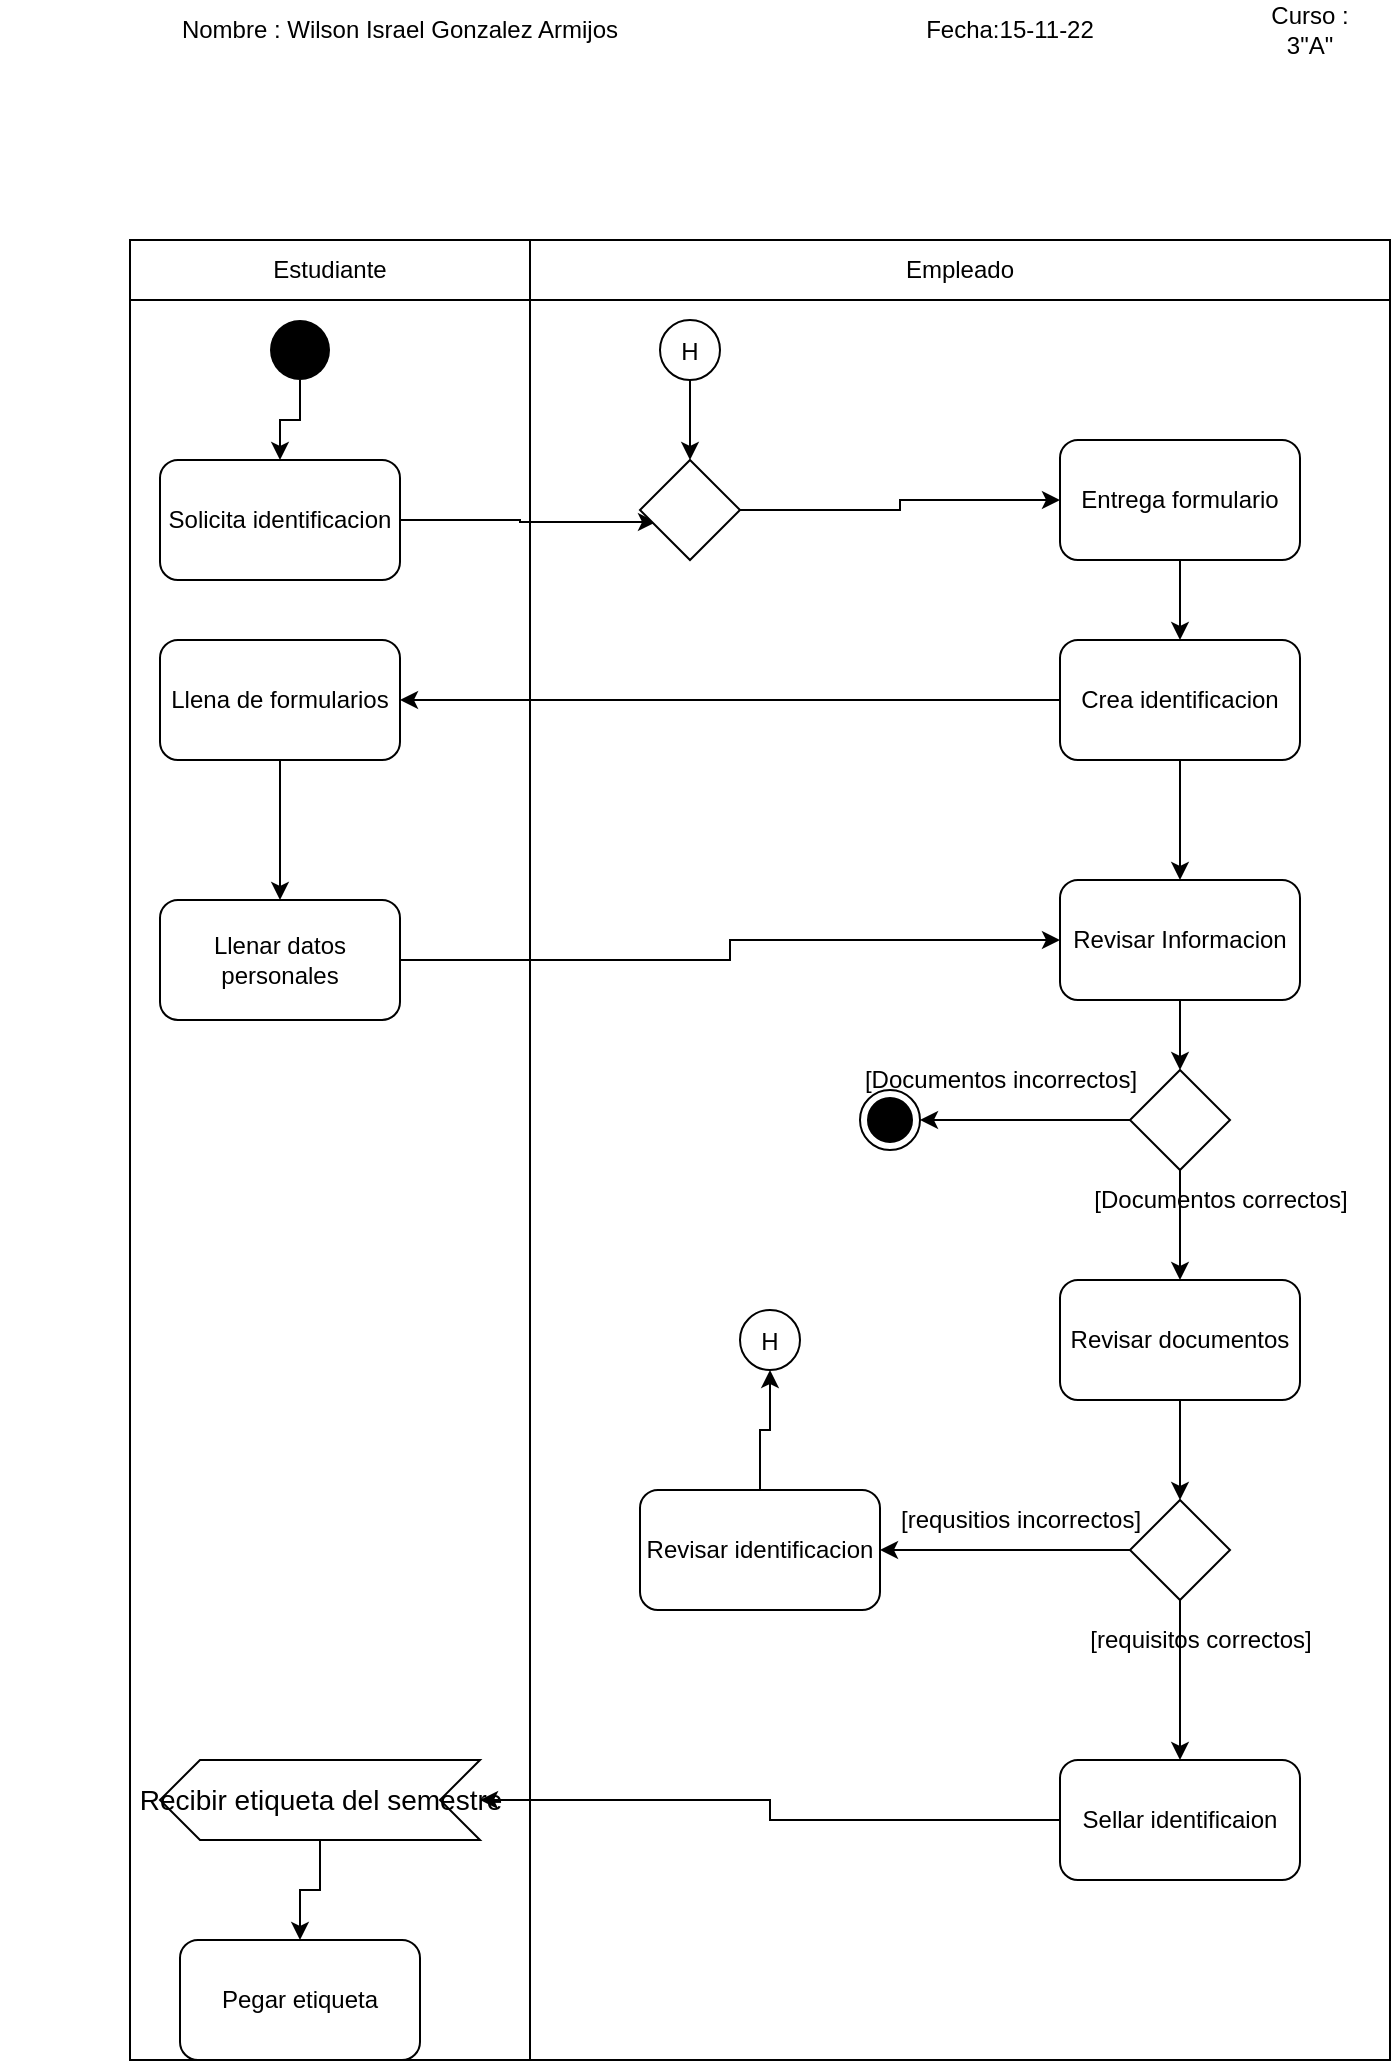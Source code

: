 <mxfile version="20.3.0" type="device"><diagram id="UHjTYNkmMKKwCkKNfUmT" name="Página-1"><mxGraphModel dx="1422" dy="865" grid="1" gridSize="10" guides="1" tooltips="1" connect="1" arrows="1" fold="1" page="1" pageScale="1" pageWidth="827" pageHeight="1169" math="0" shadow="0"><root><mxCell id="0"/><mxCell id="1" parent="0"/><mxCell id="IzPIhsZJ5Bcwvkke2z1e-57" value="" style="shape=table;startSize=0;container=1;collapsible=0;childLayout=tableLayout;" vertex="1" parent="1"><mxGeometry x="95" y="120" width="630" height="910" as="geometry"/></mxCell><mxCell id="IzPIhsZJ5Bcwvkke2z1e-58" value="" style="shape=tableRow;horizontal=0;startSize=0;swimlaneHead=0;swimlaneBody=0;top=0;left=0;bottom=0;right=0;collapsible=0;dropTarget=0;fillColor=none;points=[[0,0.5],[1,0.5]];portConstraint=eastwest;" vertex="1" parent="IzPIhsZJ5Bcwvkke2z1e-57"><mxGeometry width="630" height="30" as="geometry"/></mxCell><mxCell id="IzPIhsZJ5Bcwvkke2z1e-59" value="Estudiante" style="shape=partialRectangle;html=1;whiteSpace=wrap;connectable=0;overflow=hidden;fillColor=none;top=0;left=0;bottom=0;right=0;pointerEvents=1;" vertex="1" parent="IzPIhsZJ5Bcwvkke2z1e-58"><mxGeometry width="200" height="30" as="geometry"><mxRectangle width="200" height="30" as="alternateBounds"/></mxGeometry></mxCell><mxCell id="IzPIhsZJ5Bcwvkke2z1e-60" value="Empleado" style="shape=partialRectangle;html=1;whiteSpace=wrap;connectable=0;overflow=hidden;fillColor=none;top=0;left=0;bottom=0;right=0;pointerEvents=1;" vertex="1" parent="IzPIhsZJ5Bcwvkke2z1e-58"><mxGeometry x="200" width="430" height="30" as="geometry"><mxRectangle width="430" height="30" as="alternateBounds"/></mxGeometry></mxCell><mxCell id="IzPIhsZJ5Bcwvkke2z1e-61" value="" style="shape=tableRow;horizontal=0;startSize=0;swimlaneHead=0;swimlaneBody=0;top=0;left=0;bottom=0;right=0;collapsible=0;dropTarget=0;fillColor=none;points=[[0,0.5],[1,0.5]];portConstraint=eastwest;" vertex="1" parent="IzPIhsZJ5Bcwvkke2z1e-57"><mxGeometry y="30" width="630" height="880" as="geometry"/></mxCell><mxCell id="IzPIhsZJ5Bcwvkke2z1e-62" value="" style="shape=partialRectangle;html=1;whiteSpace=wrap;connectable=0;overflow=hidden;fillColor=none;top=0;left=0;bottom=0;right=0;pointerEvents=1;" vertex="1" parent="IzPIhsZJ5Bcwvkke2z1e-61"><mxGeometry width="200" height="880" as="geometry"><mxRectangle width="200" height="880" as="alternateBounds"/></mxGeometry></mxCell><mxCell id="IzPIhsZJ5Bcwvkke2z1e-63" value="" style="shape=partialRectangle;html=1;whiteSpace=wrap;connectable=0;overflow=hidden;fillColor=none;top=0;left=0;bottom=0;right=0;pointerEvents=1;" vertex="1" parent="IzPIhsZJ5Bcwvkke2z1e-61"><mxGeometry x="200" width="430" height="880" as="geometry"><mxRectangle width="430" height="880" as="alternateBounds"/></mxGeometry></mxCell><mxCell id="IzPIhsZJ5Bcwvkke2z1e-29" style="edgeStyle=orthogonalEdgeStyle;rounded=0;orthogonalLoop=1;jettySize=auto;html=1;entryX=0.16;entryY=0.62;entryDx=0;entryDy=0;entryPerimeter=0;" edge="1" parent="1" source="IzPIhsZJ5Bcwvkke2z1e-2" target="IzPIhsZJ5Bcwvkke2z1e-3"><mxGeometry relative="1" as="geometry"/></mxCell><mxCell id="IzPIhsZJ5Bcwvkke2z1e-2" value="Solicita identificacion" style="rounded=1;whiteSpace=wrap;html=1;" vertex="1" parent="1"><mxGeometry x="110" y="230" width="120" height="60" as="geometry"/></mxCell><mxCell id="IzPIhsZJ5Bcwvkke2z1e-30" style="edgeStyle=orthogonalEdgeStyle;rounded=0;orthogonalLoop=1;jettySize=auto;html=1;" edge="1" parent="1" source="IzPIhsZJ5Bcwvkke2z1e-3" target="IzPIhsZJ5Bcwvkke2z1e-4"><mxGeometry relative="1" as="geometry"/></mxCell><mxCell id="IzPIhsZJ5Bcwvkke2z1e-3" value="" style="rhombus;whiteSpace=wrap;html=1;" vertex="1" parent="1"><mxGeometry x="350" y="230" width="50" height="50" as="geometry"/></mxCell><mxCell id="IzPIhsZJ5Bcwvkke2z1e-31" style="edgeStyle=orthogonalEdgeStyle;rounded=0;orthogonalLoop=1;jettySize=auto;html=1;" edge="1" parent="1" source="IzPIhsZJ5Bcwvkke2z1e-4" target="IzPIhsZJ5Bcwvkke2z1e-5"><mxGeometry relative="1" as="geometry"/></mxCell><mxCell id="IzPIhsZJ5Bcwvkke2z1e-4" value="Entrega formulario" style="rounded=1;whiteSpace=wrap;html=1;" vertex="1" parent="1"><mxGeometry x="560" y="220" width="120" height="60" as="geometry"/></mxCell><mxCell id="IzPIhsZJ5Bcwvkke2z1e-32" style="edgeStyle=orthogonalEdgeStyle;rounded=0;orthogonalLoop=1;jettySize=auto;html=1;entryX=1;entryY=0.5;entryDx=0;entryDy=0;" edge="1" parent="1" source="IzPIhsZJ5Bcwvkke2z1e-5" target="IzPIhsZJ5Bcwvkke2z1e-6"><mxGeometry relative="1" as="geometry"/></mxCell><mxCell id="IzPIhsZJ5Bcwvkke2z1e-35" style="edgeStyle=orthogonalEdgeStyle;rounded=0;orthogonalLoop=1;jettySize=auto;html=1;" edge="1" parent="1" source="IzPIhsZJ5Bcwvkke2z1e-5" target="IzPIhsZJ5Bcwvkke2z1e-8"><mxGeometry relative="1" as="geometry"/></mxCell><mxCell id="IzPIhsZJ5Bcwvkke2z1e-5" value="Crea identificacion" style="rounded=1;whiteSpace=wrap;html=1;" vertex="1" parent="1"><mxGeometry x="560" y="320" width="120" height="60" as="geometry"/></mxCell><mxCell id="IzPIhsZJ5Bcwvkke2z1e-33" style="edgeStyle=orthogonalEdgeStyle;rounded=0;orthogonalLoop=1;jettySize=auto;html=1;" edge="1" parent="1" source="IzPIhsZJ5Bcwvkke2z1e-6" target="IzPIhsZJ5Bcwvkke2z1e-7"><mxGeometry relative="1" as="geometry"/></mxCell><mxCell id="IzPIhsZJ5Bcwvkke2z1e-6" value="Llena de formularios" style="rounded=1;whiteSpace=wrap;html=1;" vertex="1" parent="1"><mxGeometry x="110" y="320" width="120" height="60" as="geometry"/></mxCell><mxCell id="IzPIhsZJ5Bcwvkke2z1e-34" style="edgeStyle=orthogonalEdgeStyle;rounded=0;orthogonalLoop=1;jettySize=auto;html=1;" edge="1" parent="1" source="IzPIhsZJ5Bcwvkke2z1e-7" target="IzPIhsZJ5Bcwvkke2z1e-8"><mxGeometry relative="1" as="geometry"/></mxCell><mxCell id="IzPIhsZJ5Bcwvkke2z1e-7" value="Llenar datos personales" style="rounded=1;whiteSpace=wrap;html=1;" vertex="1" parent="1"><mxGeometry x="110" y="450" width="120" height="60" as="geometry"/></mxCell><mxCell id="IzPIhsZJ5Bcwvkke2z1e-38" style="edgeStyle=orthogonalEdgeStyle;rounded=0;orthogonalLoop=1;jettySize=auto;html=1;" edge="1" parent="1" source="IzPIhsZJ5Bcwvkke2z1e-8" target="IzPIhsZJ5Bcwvkke2z1e-9"><mxGeometry relative="1" as="geometry"/></mxCell><mxCell id="IzPIhsZJ5Bcwvkke2z1e-8" value="Revisar Informacion" style="rounded=1;whiteSpace=wrap;html=1;" vertex="1" parent="1"><mxGeometry x="560" y="440" width="120" height="60" as="geometry"/></mxCell><mxCell id="IzPIhsZJ5Bcwvkke2z1e-11" style="edgeStyle=orthogonalEdgeStyle;rounded=0;orthogonalLoop=1;jettySize=auto;html=1;" edge="1" parent="1" source="IzPIhsZJ5Bcwvkke2z1e-9" target="IzPIhsZJ5Bcwvkke2z1e-10"><mxGeometry relative="1" as="geometry"/></mxCell><mxCell id="IzPIhsZJ5Bcwvkke2z1e-15" style="edgeStyle=orthogonalEdgeStyle;rounded=0;orthogonalLoop=1;jettySize=auto;html=1;" edge="1" parent="1" source="IzPIhsZJ5Bcwvkke2z1e-9" target="IzPIhsZJ5Bcwvkke2z1e-12"><mxGeometry relative="1" as="geometry"/></mxCell><mxCell id="IzPIhsZJ5Bcwvkke2z1e-9" value="" style="rhombus;whiteSpace=wrap;html=1;" vertex="1" parent="1"><mxGeometry x="595" y="535" width="50" height="50" as="geometry"/></mxCell><mxCell id="IzPIhsZJ5Bcwvkke2z1e-10" value="" style="ellipse;html=1;shape=endState;fillColor=strokeColor;" vertex="1" parent="1"><mxGeometry x="460" y="545" width="30" height="30" as="geometry"/></mxCell><mxCell id="IzPIhsZJ5Bcwvkke2z1e-17" style="edgeStyle=orthogonalEdgeStyle;rounded=0;orthogonalLoop=1;jettySize=auto;html=1;entryX=0.5;entryY=0;entryDx=0;entryDy=0;" edge="1" parent="1" source="IzPIhsZJ5Bcwvkke2z1e-12" target="IzPIhsZJ5Bcwvkke2z1e-14"><mxGeometry relative="1" as="geometry"/></mxCell><mxCell id="IzPIhsZJ5Bcwvkke2z1e-12" value="Revisar documentos" style="rounded=1;whiteSpace=wrap;html=1;" vertex="1" parent="1"><mxGeometry x="560" y="640" width="120" height="60" as="geometry"/></mxCell><mxCell id="IzPIhsZJ5Bcwvkke2z1e-26" style="edgeStyle=orthogonalEdgeStyle;rounded=0;orthogonalLoop=1;jettySize=auto;html=1;" edge="1" parent="1" source="IzPIhsZJ5Bcwvkke2z1e-13" target="IzPIhsZJ5Bcwvkke2z1e-25"><mxGeometry relative="1" as="geometry"/></mxCell><mxCell id="IzPIhsZJ5Bcwvkke2z1e-13" value="Revisar identificacion" style="rounded=1;whiteSpace=wrap;html=1;" vertex="1" parent="1"><mxGeometry x="350" y="745" width="120" height="60" as="geometry"/></mxCell><mxCell id="IzPIhsZJ5Bcwvkke2z1e-18" style="edgeStyle=orthogonalEdgeStyle;rounded=0;orthogonalLoop=1;jettySize=auto;html=1;entryX=1;entryY=0.5;entryDx=0;entryDy=0;" edge="1" parent="1" source="IzPIhsZJ5Bcwvkke2z1e-14" target="IzPIhsZJ5Bcwvkke2z1e-13"><mxGeometry relative="1" as="geometry"/></mxCell><mxCell id="IzPIhsZJ5Bcwvkke2z1e-20" style="edgeStyle=orthogonalEdgeStyle;rounded=0;orthogonalLoop=1;jettySize=auto;html=1;" edge="1" parent="1" source="IzPIhsZJ5Bcwvkke2z1e-14" target="IzPIhsZJ5Bcwvkke2z1e-19"><mxGeometry relative="1" as="geometry"/></mxCell><mxCell id="IzPIhsZJ5Bcwvkke2z1e-14" value="" style="rhombus;whiteSpace=wrap;html=1;" vertex="1" parent="1"><mxGeometry x="595" y="750" width="50" height="50" as="geometry"/></mxCell><mxCell id="IzPIhsZJ5Bcwvkke2z1e-23" style="edgeStyle=orthogonalEdgeStyle;rounded=0;orthogonalLoop=1;jettySize=auto;html=1;" edge="1" parent="1" source="IzPIhsZJ5Bcwvkke2z1e-19" target="IzPIhsZJ5Bcwvkke2z1e-21"><mxGeometry relative="1" as="geometry"/></mxCell><mxCell id="IzPIhsZJ5Bcwvkke2z1e-19" value="Sellar identificaion" style="rounded=1;whiteSpace=wrap;html=1;" vertex="1" parent="1"><mxGeometry x="560" y="880" width="120" height="60" as="geometry"/></mxCell><mxCell id="IzPIhsZJ5Bcwvkke2z1e-24" style="edgeStyle=orthogonalEdgeStyle;rounded=0;orthogonalLoop=1;jettySize=auto;html=1;" edge="1" parent="1" source="IzPIhsZJ5Bcwvkke2z1e-21" target="IzPIhsZJ5Bcwvkke2z1e-22"><mxGeometry relative="1" as="geometry"/></mxCell><mxCell id="IzPIhsZJ5Bcwvkke2z1e-21" value="Recibir etiqueta del semestre" style="html=1;shape=mxgraph.infographic.ribbonSimple;notch1=20;notch2=20;align=center;verticalAlign=middle;fontSize=14;fontStyle=0;fillColor=#FFFFFF;rotation=0;direction=west;" vertex="1" parent="1"><mxGeometry x="110" y="880" width="160" height="40" as="geometry"/></mxCell><mxCell id="IzPIhsZJ5Bcwvkke2z1e-22" value="Pegar etiqueta" style="rounded=1;whiteSpace=wrap;html=1;" vertex="1" parent="1"><mxGeometry x="120" y="970" width="120" height="60" as="geometry"/></mxCell><mxCell id="IzPIhsZJ5Bcwvkke2z1e-25" value="H" style="ellipse;fillColor=#ffffff;strokeColor=#000000;" vertex="1" parent="1"><mxGeometry x="400" y="655" width="30" height="30" as="geometry"/></mxCell><mxCell id="IzPIhsZJ5Bcwvkke2z1e-28" style="edgeStyle=orthogonalEdgeStyle;rounded=0;orthogonalLoop=1;jettySize=auto;html=1;" edge="1" parent="1" source="IzPIhsZJ5Bcwvkke2z1e-27" target="IzPIhsZJ5Bcwvkke2z1e-3"><mxGeometry relative="1" as="geometry"/></mxCell><mxCell id="IzPIhsZJ5Bcwvkke2z1e-27" value="H" style="ellipse;fillColor=#ffffff;strokeColor=#000000;" vertex="1" parent="1"><mxGeometry x="360" y="160" width="30" height="30" as="geometry"/></mxCell><mxCell id="IzPIhsZJ5Bcwvkke2z1e-36" value="[Documentos incorrectos]" style="text;html=1;align=center;verticalAlign=middle;resizable=0;points=[];autosize=1;strokeColor=none;fillColor=none;" vertex="1" parent="1"><mxGeometry x="450" y="525" width="160" height="30" as="geometry"/></mxCell><mxCell id="IzPIhsZJ5Bcwvkke2z1e-37" value="[Documentos correctos]" style="text;html=1;align=center;verticalAlign=middle;resizable=0;points=[];autosize=1;strokeColor=none;fillColor=none;" vertex="1" parent="1"><mxGeometry x="565" y="585" width="150" height="30" as="geometry"/></mxCell><mxCell id="IzPIhsZJ5Bcwvkke2z1e-39" value="[requsitios incorrectos]" style="text;html=1;align=center;verticalAlign=middle;resizable=0;points=[];autosize=1;strokeColor=none;fillColor=none;" vertex="1" parent="1"><mxGeometry x="470" y="745" width="140" height="30" as="geometry"/></mxCell><mxCell id="IzPIhsZJ5Bcwvkke2z1e-40" value="[requisitos correctos]" style="text;html=1;align=center;verticalAlign=middle;resizable=0;points=[];autosize=1;strokeColor=none;fillColor=none;" vertex="1" parent="1"><mxGeometry x="565" y="805" width="130" height="30" as="geometry"/></mxCell><mxCell id="IzPIhsZJ5Bcwvkke2z1e-65" style="edgeStyle=orthogonalEdgeStyle;rounded=0;orthogonalLoop=1;jettySize=auto;html=1;" edge="1" parent="1" source="IzPIhsZJ5Bcwvkke2z1e-64" target="IzPIhsZJ5Bcwvkke2z1e-2"><mxGeometry relative="1" as="geometry"/></mxCell><mxCell id="IzPIhsZJ5Bcwvkke2z1e-64" value="" style="ellipse;fillColor=#000000;strokeColor=none;" vertex="1" parent="1"><mxGeometry x="165" y="160" width="30" height="30" as="geometry"/></mxCell><mxCell id="IzPIhsZJ5Bcwvkke2z1e-66" value="Nombre : Wilson Israel Gonzalez Armijos" style="text;html=1;strokeColor=none;fillColor=none;align=center;verticalAlign=middle;whiteSpace=wrap;rounded=0;" vertex="1" parent="1"><mxGeometry x="30" width="400" height="30" as="geometry"/></mxCell><mxCell id="IzPIhsZJ5Bcwvkke2z1e-67" value="Fecha:15-11-22" style="text;html=1;strokeColor=none;fillColor=none;align=center;verticalAlign=middle;whiteSpace=wrap;rounded=0;" vertex="1" parent="1"><mxGeometry x="490" width="90" height="30" as="geometry"/></mxCell><mxCell id="IzPIhsZJ5Bcwvkke2z1e-68" value="Curso : 3&quot;A&quot;" style="text;html=1;strokeColor=none;fillColor=none;align=center;verticalAlign=middle;whiteSpace=wrap;rounded=0;" vertex="1" parent="1"><mxGeometry x="655" width="60" height="30" as="geometry"/></mxCell></root></mxGraphModel></diagram></mxfile>